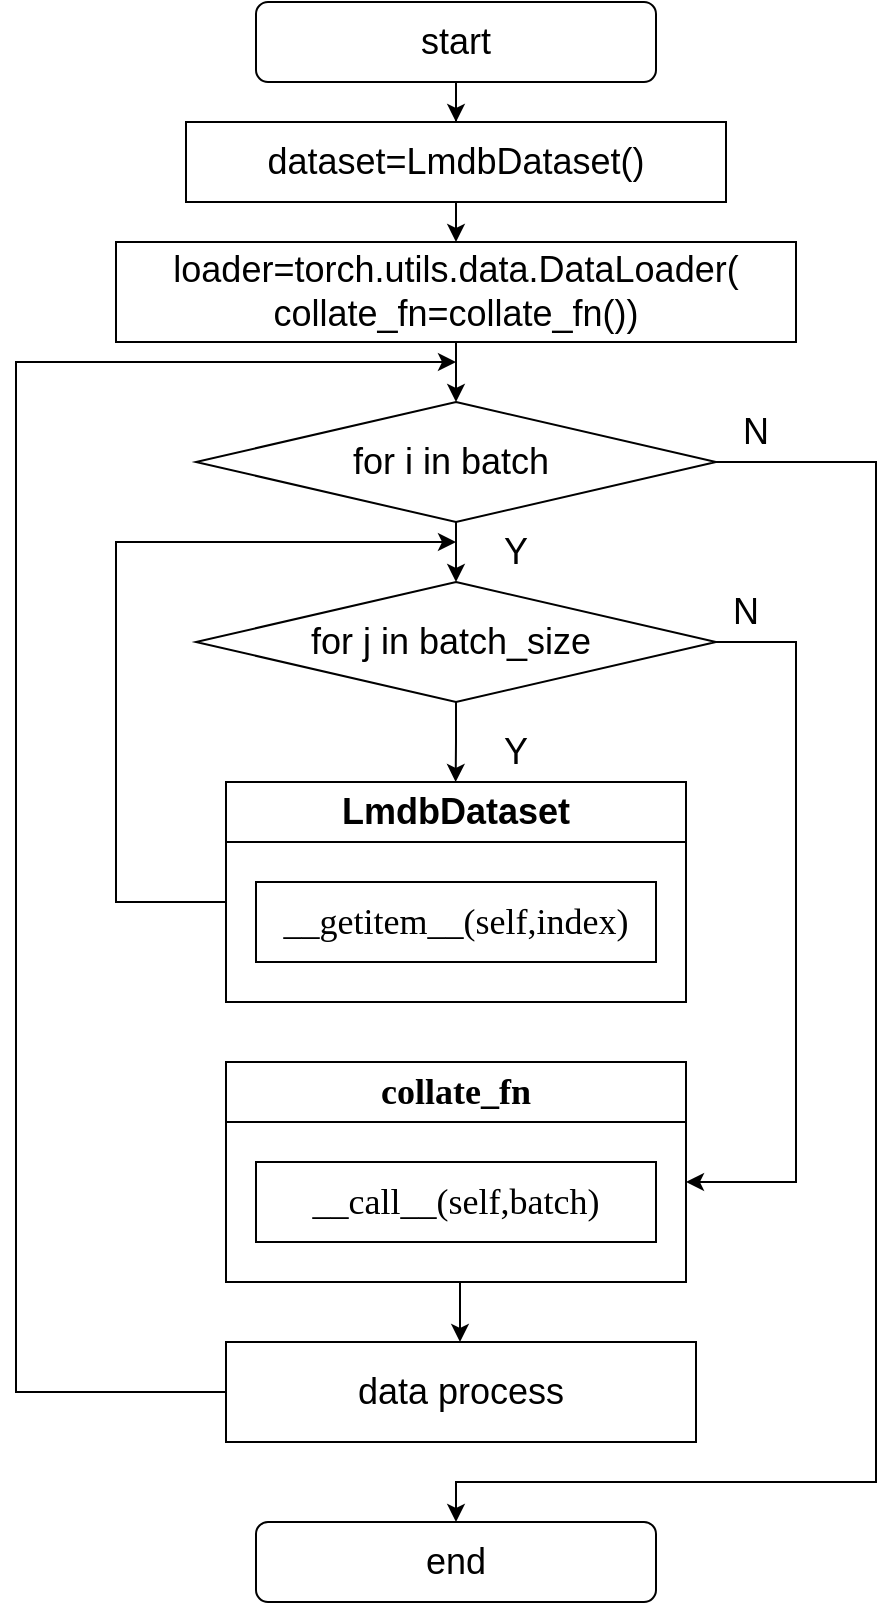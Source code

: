 <mxfile version="21.3.0" type="github">
  <diagram name="第 1 页" id="fa6UEyfTOUuK6uTc1UZw">
    <mxGraphModel dx="1500" dy="773" grid="1" gridSize="10" guides="1" tooltips="1" connect="1" arrows="1" fold="1" page="1" pageScale="1" pageWidth="827" pageHeight="1169" math="0" shadow="0">
      <root>
        <mxCell id="0" />
        <mxCell id="1" parent="0" />
        <mxCell id="Q1ceHzpypyp-L0ai0lnX-15" style="edgeStyle=orthogonalEdgeStyle;rounded=0;orthogonalLoop=1;jettySize=auto;html=1;exitX=0;exitY=0.5;exitDx=0;exitDy=0;" parent="1" source="Q1ceHzpypyp-L0ai0lnX-3" edge="1">
          <mxGeometry relative="1" as="geometry">
            <mxPoint x="350" y="380" as="targetPoint" />
            <Array as="points">
              <mxPoint x="180" y="560" />
              <mxPoint x="180" y="380" />
              <mxPoint x="350" y="380" />
            </Array>
          </mxGeometry>
        </mxCell>
        <mxCell id="Q1ceHzpypyp-L0ai0lnX-3" value="&lt;font style=&quot;font-size: 18px;&quot;&gt;LmdbDataset&lt;/font&gt;" style="swimlane;whiteSpace=wrap;html=1;startSize=30;" parent="1" vertex="1">
          <mxGeometry x="235" y="500" width="230" height="110" as="geometry" />
        </mxCell>
        <mxCell id="Q1ceHzpypyp-L0ai0lnX-1" value="&lt;p class=&quot;MsoNormal&quot;&gt;&lt;font style=&quot;font-size: 18px;&quot; face=&quot;Times New Roman&quot;&gt;__getitem__(self,index)&lt;/font&gt;&lt;/p&gt;" style="rounded=0;whiteSpace=wrap;html=1;" parent="Q1ceHzpypyp-L0ai0lnX-3" vertex="1">
          <mxGeometry x="15" y="50" width="200" height="40" as="geometry" />
        </mxCell>
        <mxCell id="Q1ceHzpypyp-L0ai0lnX-26" value="" style="edgeStyle=orthogonalEdgeStyle;rounded=0;orthogonalLoop=1;jettySize=auto;html=1;" parent="1" source="Q1ceHzpypyp-L0ai0lnX-4" target="Q1ceHzpypyp-L0ai0lnX-24" edge="1">
          <mxGeometry relative="1" as="geometry">
            <Array as="points">
              <mxPoint x="352" y="760" />
              <mxPoint x="352" y="760" />
            </Array>
          </mxGeometry>
        </mxCell>
        <mxCell id="Q1ceHzpypyp-L0ai0lnX-4" value="&lt;p class=&quot;MsoNormal&quot;&gt;&lt;font style=&quot;font-size: 18px;&quot; face=&quot;Times New Roman&quot;&gt;collate_fn&lt;/font&gt;&lt;/p&gt;" style="swimlane;whiteSpace=wrap;html=1;startSize=30;" parent="1" vertex="1">
          <mxGeometry x="235" y="640" width="230" height="110" as="geometry" />
        </mxCell>
        <mxCell id="Q1ceHzpypyp-L0ai0lnX-5" value="&lt;p class=&quot;MsoNormal&quot;&gt;&lt;font style=&quot;font-size: 18px;&quot; face=&quot;Times New Roman&quot;&gt;__call__(self,batch)&lt;/font&gt;&lt;/p&gt;" style="rounded=0;whiteSpace=wrap;html=1;" parent="Q1ceHzpypyp-L0ai0lnX-4" vertex="1">
          <mxGeometry x="15" y="50" width="200" height="40" as="geometry" />
        </mxCell>
        <mxCell id="Q1ceHzpypyp-L0ai0lnX-21" value="" style="edgeStyle=orthogonalEdgeStyle;rounded=0;orthogonalLoop=1;jettySize=auto;html=1;" parent="1" source="Q1ceHzpypyp-L0ai0lnX-6" target="Q1ceHzpypyp-L0ai0lnX-20" edge="1">
          <mxGeometry relative="1" as="geometry" />
        </mxCell>
        <mxCell id="Q1ceHzpypyp-L0ai0lnX-6" value="&lt;font style=&quot;font-size: 18px;&quot;&gt;start&lt;/font&gt;" style="rounded=1;whiteSpace=wrap;html=1;" parent="1" vertex="1">
          <mxGeometry x="250" y="110" width="200" height="40" as="geometry" />
        </mxCell>
        <mxCell id="Q1ceHzpypyp-L0ai0lnX-10" value="" style="edgeStyle=orthogonalEdgeStyle;rounded=0;orthogonalLoop=1;jettySize=auto;html=1;" parent="1" source="Q1ceHzpypyp-L0ai0lnX-7" target="Q1ceHzpypyp-L0ai0lnX-9" edge="1">
          <mxGeometry relative="1" as="geometry" />
        </mxCell>
        <mxCell id="Q1ceHzpypyp-L0ai0lnX-7" value="&lt;font style=&quot;font-size: 18px;&quot;&gt;loader=torch.utils.data.DataLoader(&lt;br&gt;collate_fn=collate_fn())&lt;/font&gt;" style="rounded=0;whiteSpace=wrap;html=1;" parent="1" vertex="1">
          <mxGeometry x="180" y="230" width="340" height="50" as="geometry" />
        </mxCell>
        <mxCell id="Q1ceHzpypyp-L0ai0lnX-13" value="" style="edgeStyle=orthogonalEdgeStyle;rounded=0;orthogonalLoop=1;jettySize=auto;html=1;" parent="1" source="Q1ceHzpypyp-L0ai0lnX-9" target="Q1ceHzpypyp-L0ai0lnX-12" edge="1">
          <mxGeometry relative="1" as="geometry" />
        </mxCell>
        <mxCell id="Q1ceHzpypyp-L0ai0lnX-25" style="edgeStyle=orthogonalEdgeStyle;rounded=0;orthogonalLoop=1;jettySize=auto;html=1;exitX=1;exitY=0.5;exitDx=0;exitDy=0;entryX=0.5;entryY=0;entryDx=0;entryDy=0;" parent="1" source="Q1ceHzpypyp-L0ai0lnX-9" target="Q1ceHzpypyp-L0ai0lnX-29" edge="1">
          <mxGeometry relative="1" as="geometry">
            <mxPoint x="580" y="870" as="targetPoint" />
            <Array as="points">
              <mxPoint x="560" y="340" />
              <mxPoint x="560" y="850" />
              <mxPoint x="350" y="850" />
            </Array>
          </mxGeometry>
        </mxCell>
        <mxCell id="Q1ceHzpypyp-L0ai0lnX-9" value="&lt;font style=&quot;font-size: 18px;&quot;&gt;for i in batch&amp;nbsp;&lt;/font&gt;" style="rhombus;whiteSpace=wrap;html=1;" parent="1" vertex="1">
          <mxGeometry x="220" y="310" width="260" height="60" as="geometry" />
        </mxCell>
        <mxCell id="Q1ceHzpypyp-L0ai0lnX-14" style="edgeStyle=orthogonalEdgeStyle;rounded=0;orthogonalLoop=1;jettySize=auto;html=1;exitX=0.5;exitY=1;exitDx=0;exitDy=0;" parent="1" source="Q1ceHzpypyp-L0ai0lnX-12" edge="1">
          <mxGeometry relative="1" as="geometry">
            <mxPoint x="349.824" y="500" as="targetPoint" />
          </mxGeometry>
        </mxCell>
        <mxCell id="Q1ceHzpypyp-L0ai0lnX-17" style="edgeStyle=orthogonalEdgeStyle;rounded=0;orthogonalLoop=1;jettySize=auto;html=1;exitX=1;exitY=0.5;exitDx=0;exitDy=0;" parent="1" source="Q1ceHzpypyp-L0ai0lnX-12" edge="1">
          <mxGeometry relative="1" as="geometry">
            <mxPoint x="465" y="700" as="targetPoint" />
            <Array as="points">
              <mxPoint x="520" y="430" />
              <mxPoint x="520" y="700" />
              <mxPoint x="465" y="700" />
            </Array>
          </mxGeometry>
        </mxCell>
        <mxCell id="Q1ceHzpypyp-L0ai0lnX-12" value="&lt;font style=&quot;font-size: 18px;&quot;&gt;for j in batch_size&amp;nbsp;&lt;/font&gt;" style="rhombus;whiteSpace=wrap;html=1;" parent="1" vertex="1">
          <mxGeometry x="220" y="400" width="260" height="60" as="geometry" />
        </mxCell>
        <mxCell id="Q1ceHzpypyp-L0ai0lnX-16" value="&lt;font style=&quot;font-size: 18px;&quot;&gt;Y&lt;/font&gt;" style="text;html=1;strokeColor=none;fillColor=none;align=center;verticalAlign=middle;whiteSpace=wrap;rounded=0;" parent="1" vertex="1">
          <mxGeometry x="350" y="470" width="60" height="30" as="geometry" />
        </mxCell>
        <mxCell id="Q1ceHzpypyp-L0ai0lnX-18" value="&lt;font style=&quot;font-size: 18px;&quot;&gt;N&lt;/font&gt;" style="text;html=1;strokeColor=none;fillColor=none;align=center;verticalAlign=middle;whiteSpace=wrap;rounded=0;" parent="1" vertex="1">
          <mxGeometry x="465" y="400" width="60" height="30" as="geometry" />
        </mxCell>
        <mxCell id="Q1ceHzpypyp-L0ai0lnX-19" value="&lt;font style=&quot;font-size: 18px;&quot;&gt;Y&lt;/font&gt;" style="text;html=1;strokeColor=none;fillColor=none;align=center;verticalAlign=middle;whiteSpace=wrap;rounded=0;" parent="1" vertex="1">
          <mxGeometry x="350" y="370" width="60" height="30" as="geometry" />
        </mxCell>
        <mxCell id="Q1ceHzpypyp-L0ai0lnX-23" value="" style="edgeStyle=orthogonalEdgeStyle;rounded=0;orthogonalLoop=1;jettySize=auto;html=1;" parent="1" source="Q1ceHzpypyp-L0ai0lnX-20" edge="1">
          <mxGeometry relative="1" as="geometry">
            <mxPoint x="350" y="230" as="targetPoint" />
          </mxGeometry>
        </mxCell>
        <mxCell id="Q1ceHzpypyp-L0ai0lnX-20" value="&lt;font style=&quot;font-size: 18px;&quot;&gt;dataset=LmdbDataset()&lt;/font&gt;" style="rounded=0;whiteSpace=wrap;html=1;" parent="1" vertex="1">
          <mxGeometry x="215" y="170" width="270" height="40" as="geometry" />
        </mxCell>
        <mxCell id="Q1ceHzpypyp-L0ai0lnX-27" style="edgeStyle=orthogonalEdgeStyle;rounded=0;orthogonalLoop=1;jettySize=auto;html=1;" parent="1" source="Q1ceHzpypyp-L0ai0lnX-24" edge="1">
          <mxGeometry relative="1" as="geometry">
            <mxPoint x="350" y="290" as="targetPoint" />
            <Array as="points">
              <mxPoint x="130" y="805" />
              <mxPoint x="130" y="290" />
              <mxPoint x="350" y="290" />
            </Array>
          </mxGeometry>
        </mxCell>
        <mxCell id="Q1ceHzpypyp-L0ai0lnX-24" value="&lt;font style=&quot;font-size: 18px;&quot;&gt;data process&lt;/font&gt;" style="rounded=0;whiteSpace=wrap;html=1;" parent="1" vertex="1">
          <mxGeometry x="235" y="780" width="235" height="50" as="geometry" />
        </mxCell>
        <mxCell id="Q1ceHzpypyp-L0ai0lnX-28" value="&lt;font style=&quot;font-size: 18px;&quot;&gt;N&lt;/font&gt;" style="text;html=1;strokeColor=none;fillColor=none;align=center;verticalAlign=middle;whiteSpace=wrap;rounded=0;" parent="1" vertex="1">
          <mxGeometry x="470" y="310" width="60" height="30" as="geometry" />
        </mxCell>
        <mxCell id="Q1ceHzpypyp-L0ai0lnX-29" value="&lt;font style=&quot;font-size: 18px;&quot;&gt;end&lt;/font&gt;" style="rounded=1;whiteSpace=wrap;html=1;" parent="1" vertex="1">
          <mxGeometry x="250" y="870" width="200" height="40" as="geometry" />
        </mxCell>
      </root>
    </mxGraphModel>
  </diagram>
</mxfile>
